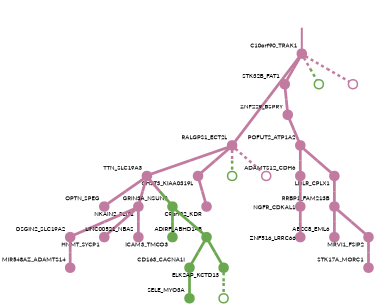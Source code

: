 strict digraph  {
graph[splines=false]; nodesep=0.7; rankdir=TB; ranksep=0.6; forcelabels=true; dpi=600; size=2.5;
0 [color="#c27ba0ff", fillcolor="#c27ba0ff", fixedsize=true, fontname=Lato, fontsize="12pt", height="0.25", label="", penwidth=3, shape=circle, style=filled, xlabel=C10orf90_TRAK1];
1 [color="#c27ba0ff", fillcolor="#c27ba0ff", fixedsize=true, fontname=Lato, fontsize="12pt", height="0.25", label="", penwidth=3, shape=circle, style=filled, xlabel=RALGPS1_ECT2L];
5 [color="#c27ba0ff", fillcolor="#c27ba0ff", fixedsize=true, fontname=Lato, fontsize="12pt", height="0.25", label="", penwidth=3, shape=circle, style=filled, xlabel=STK32B_FAT1];
28 [color="#6aa84fff", fillcolor="#6aa84fff", fixedsize=true, fontname=Lato, fontsize="12pt", height="0.25", label="", penwidth=3, shape=circle, style=solid, xlabel=""];
31 [color="#c27ba0ff", fillcolor="#c27ba0ff", fixedsize=true, fontname=Lato, fontsize="12pt", height="0.25", label="", penwidth=3, shape=circle, style=solid, xlabel=""];
3 [color="#c27ba0ff", fillcolor="#c27ba0ff", fixedsize=true, fontname=Lato, fontsize="12pt", height="0.25", label="", penwidth=3, shape=circle, style=filled, xlabel=TTN_SLC19A3];
10 [color="#c27ba0ff", fillcolor="#c27ba0ff", fixedsize=true, fontname=Lato, fontsize="12pt", height="0.25", label="", penwidth=3, shape=circle, style=filled, xlabel=CHST3_KIAA0319L];
29 [color="#6aa84fff", fillcolor="#6aa84fff", fixedsize=true, fontname=Lato, fontsize="12pt", height="0.25", label="", penwidth=3, shape=circle, style=solid, xlabel=""];
32 [color="#c27ba0ff", fillcolor="#c27ba0ff", fixedsize=true, fontname=Lato, fontsize="12pt", height="0.25", label="", penwidth=3, shape=circle, style=solid, xlabel=""];
2 [color="#c27ba0ff", fillcolor="#c27ba0ff", fixedsize=true, fontname=Lato, fontsize="12pt", height="0.25", label="", penwidth=3, shape=circle, style=filled, xlabel=ZNF229_BSPRY];
6 [color="#c27ba0ff", fillcolor="#c27ba0ff", fixedsize=true, fontname=Lato, fontsize="12pt", height="0.25", label="", penwidth=3, shape=circle, style=filled, xlabel=POFUT2_ATP1A2];
8 [color="#c27ba0ff", fillcolor="#c27ba0ff", fixedsize=true, fontname=Lato, fontsize="12pt", height="0.25", label="", penwidth=3, shape=circle, style=filled, xlabel=OPTN_SPEG];
18 [color="#c27ba0ff", fillcolor="#c27ba0ff", fixedsize=true, fontname=Lato, fontsize="12pt", height="0.25", label="", penwidth=3, shape=circle, style=filled, xlabel=NKAIN2_SLIT1];
19 [color="#6aa84fff", fillcolor="#6aa84fff", fixedsize=true, fontname=Lato, fontsize="12pt", height="0.25", label="", penwidth=3, shape=circle, style=filled, xlabel=GRIN3A_NSUN2];
4 [color="#c27ba0ff", fillcolor="#c27ba0ff", fixedsize=true, fontname=Lato, fontsize="12pt", height="0.25", label="", penwidth=3, shape=circle, style=filled, xlabel=RRBP1_FAM213B];
20 [color="#c27ba0ff", fillcolor="#c27ba0ff", fixedsize=true, fontname=Lato, fontsize="12pt", height="0.25", label="", penwidth=3, shape=circle, style=filled, xlabel=ABCC8_EML6];
23 [color="#c27ba0ff", fillcolor="#c27ba0ff", fixedsize=true, fontname=Lato, fontsize="12pt", height="0.25", label="", penwidth=3, shape=circle, style=filled, xlabel=MRVI1_FSIP2];
12 [color="#c27ba0ff", fillcolor="#c27ba0ff", fixedsize=true, fontname=Lato, fontsize="12pt", height="0.25", label="", penwidth=3, shape=circle, style=filled, xlabel=ADAMTS12_CDH6];
26 [color="#c27ba0ff", fillcolor="#c27ba0ff", fixedsize=true, fontname=Lato, fontsize="12pt", height="0.25", label="", penwidth=3, shape=circle, style=filled, xlabel=LDLR_CPLX1];
9 [color="#c27ba0ff", fillcolor="#c27ba0ff", fixedsize=true, fontname=Lato, fontsize="12pt", height="0.25", label="", penwidth=3, shape=circle, style=filled, xlabel=NGFR_CDKAL1];
14 [color="#c27ba0ff", fillcolor="#c27ba0ff", fixedsize=true, fontname=Lato, fontsize="12pt", height="0.25", label="", penwidth=3, shape=circle, style=filled, xlabel=ZNF516_LRRC66];
25 [color="#c27ba0ff", fillcolor="#c27ba0ff", fixedsize=true, fontname=Lato, fontsize="12pt", height="0.25", label="", penwidth=3, shape=circle, style=filled, xlabel=C9orf92_KDR];
11 [color="#6aa84fff", fillcolor="#6aa84fff", fixedsize=true, fontname=Lato, fontsize="12pt", height="0.25", label="", penwidth=3, shape=circle, style=filled, xlabel=CD163_CACNA1I];
22 [color="#6aa84fff", fillcolor="#6aa84fff", fixedsize=true, fontname=Lato, fontsize="12pt", height="0.25", label="", penwidth=3, shape=circle, style=filled, xlabel=SELE_MYO3A];
15 [color="#c27ba0ff", fillcolor="#c27ba0ff", fixedsize=true, fontname=Lato, fontsize="12pt", height="0.25", label="", penwidth=3, shape=circle, style=filled, xlabel=OSGIN2_SLC19A2];
17 [color="#c27ba0ff", fillcolor="#c27ba0ff", fixedsize=true, fontname=Lato, fontsize="12pt", height="0.25", label="", penwidth=3, shape=circle, style=filled, xlabel=MIR548AZ_ADAMTS14];
7 [color="#c27ba0ff", fillcolor="#c27ba0ff", fixedsize=true, fontname=Lato, fontsize="12pt", height="0.25", label="", penwidth=3, shape=circle, style=filled, xlabel=HNMT_SYCP1];
13 [color="#c27ba0ff", fillcolor="#c27ba0ff", fixedsize=true, fontname=Lato, fontsize="12pt", height="0.25", label="", penwidth=3, shape=circle, style=filled, xlabel=LINC00521_NBAS];
16 [color="#6aa84fff", fillcolor="#6aa84fff", fixedsize=true, fontname=Lato, fontsize="12pt", height="0.25", label="", penwidth=3, shape=circle, style=filled, xlabel=ICAM3_TMCO3];
27 [color="#6aa84fff", fillcolor="#6aa84fff", fixedsize=true, fontname=Lato, fontsize="12pt", height="0.25", label="", penwidth=3, shape=circle, style=filled, xlabel=ADIRF_ABHD14B];
21 [color="#c27ba0ff", fillcolor="#c27ba0ff", fixedsize=true, fontname=Lato, fontsize="12pt", height="0.25", label="", penwidth=3, shape=circle, style=filled, xlabel=STK17A_MORC1];
24 [color="#6aa84fff", fillcolor="#6aa84fff", fixedsize=true, fontname=Lato, fontsize="12pt", height="0.25", label="", penwidth=3, shape=circle, style=filled, xlabel=ELK2AP_KCTD13];
30 [color="#6aa84fff", fillcolor="#6aa84fff", fixedsize=true, fontname=Lato, fontsize="12pt", height="0.25", label="", penwidth=3, shape=circle, style=solid, xlabel=""];
normal [label="", penwidth=3, style=invis, xlabel=C10orf90_TRAK1];
0 -> 1  [arrowsize=0, color="#c27ba0ff;0.5:#c27ba0ff", minlen="3.0", penwidth="5.5", style=solid];
0 -> 5  [arrowsize=0, color="#c27ba0ff;0.5:#c27ba0ff", minlen="1.2896281480789185", penwidth="5.5", style=solid];
0 -> 28  [arrowsize=0, color="#c27ba0ff;0.5:#6aa84fff", minlen="1.0097846984863281", penwidth=5, style=dashed];
0 -> 31  [arrowsize=0, color="#c27ba0ff;0.5:#c27ba0ff", minlen="1.0097846984863281", penwidth=5, style=dashed];
1 -> 3  [arrowsize=0, color="#c27ba0ff;0.5:#c27ba0ff", minlen="1.4618395566940308", penwidth="5.5", style=solid];
1 -> 10  [arrowsize=0, color="#c27ba0ff;0.5:#c27ba0ff", minlen="1.062622308731079", penwidth="5.5", style=solid];
1 -> 29  [arrowsize=0, color="#c27ba0ff;0.5:#6aa84fff", minlen="1.0097846984863281", penwidth=5, style=dashed];
1 -> 32  [arrowsize=0, color="#c27ba0ff;0.5:#c27ba0ff", minlen="1.0097846984863281", penwidth=5, style=dashed];
5 -> 2  [arrowsize=0, color="#c27ba0ff;0.5:#c27ba0ff", minlen="1.7240705490112305", penwidth="5.5", style=solid];
3 -> 8  [arrowsize=0, color="#c27ba0ff;0.5:#c27ba0ff", minlen="1.0743639469146729", penwidth="5.5", style=solid];
3 -> 18  [arrowsize=0, color="#c27ba0ff;0.5:#c27ba0ff", minlen="1.039138913154602", penwidth="5.5", style=solid];
3 -> 19  [arrowsize=0, color="#c27ba0ff;0.5:#6aa84fff", minlen="1.039138913154602", penwidth="5.5", style=solid];
10 -> 25  [arrowsize=0, color="#c27ba0ff;0.5:#c27ba0ff", minlen="1.0273972749710083", penwidth="5.5", style=solid];
2 -> 6  [arrowsize=0, color="#c27ba0ff;0.5:#c27ba0ff", minlen="1.2504892349243164", penwidth="5.5", style=solid];
6 -> 12  [arrowsize=0, color="#c27ba0ff;0.5:#c27ba0ff", minlen="1.0508806705474854", penwidth="5.5", style=solid];
6 -> 26  [arrowsize=0, color="#c27ba0ff;0.5:#c27ba0ff", minlen="1.023483395576477", penwidth="5.5", style=solid];
18 -> 7  [arrowsize=0, color="#c27ba0ff;0.5:#c27ba0ff", minlen="1.1174168586730957", penwidth="5.5", style=solid];
18 -> 13  [arrowsize=0, color="#c27ba0ff;0.5:#c27ba0ff", minlen="1.0547945499420166", penwidth="5.5", style=solid];
18 -> 15  [arrowsize=0, color="#c27ba0ff;0.5:#c27ba0ff", minlen="1.046966791152954", penwidth="5.5", style=solid];
19 -> 16  [arrowsize=0, color="#6aa84fff;0.5:#6aa84fff", minlen="1.039138913154602", penwidth="5.5", style=solid];
19 -> 27  [arrowsize=0, color="#6aa84fff;0.5:#6aa84fff", minlen="1.0195695161819458", penwidth="5.5", style=solid];
4 -> 20  [arrowsize=0, color="#c27ba0ff;0.5:#c27ba0ff", minlen="1.0352250337600708", penwidth="5.5", style=solid];
4 -> 23  [arrowsize=0, color="#c27ba0ff;0.5:#c27ba0ff", minlen="1.0273972749710083", penwidth="5.5", style=solid];
23 -> 21  [arrowsize=0, color="#c27ba0ff;0.5:#c27ba0ff", minlen="1.0313111543655396", penwidth="5.5", style=solid];
12 -> 9  [arrowsize=0, color="#c27ba0ff;0.5:#c27ba0ff", minlen="1.0743639469146729", penwidth="5.5", style=solid];
26 -> 4  [arrowsize=0, color="#c27ba0ff;0.5:#c27ba0ff", minlen="1.3522504568099976", penwidth="5.5", style=solid];
9 -> 14  [arrowsize=0, color="#c27ba0ff;0.5:#c27ba0ff", minlen="1.0508806705474854", penwidth="5.5", style=solid];
11 -> 22  [arrowsize=0, color="#6aa84fff;0.5:#6aa84fff", minlen="1.0313111543655396", penwidth="5.5", style=solid];
15 -> 17  [arrowsize=0, color="#c27ba0ff;0.5:#c27ba0ff", minlen="1.039138913154602", penwidth="5.5", style=solid];
27 -> 11  [arrowsize=0, color="#6aa84fff;0.5:#6aa84fff", minlen="1.062622308731079", penwidth="5.5", style=solid];
27 -> 24  [arrowsize=0, color="#6aa84fff;0.5:#6aa84fff", minlen="1.0273972749710083", penwidth="5.5", style=solid];
24 -> 30  [arrowsize=0, color="#6aa84fff;0.5:#6aa84fff", minlen="1.0097846984863281", penwidth=5, style=dashed];
normal -> 0  [arrowsize=0, color="#c27ba0ff", label="", penwidth=4, style=solid];
}
